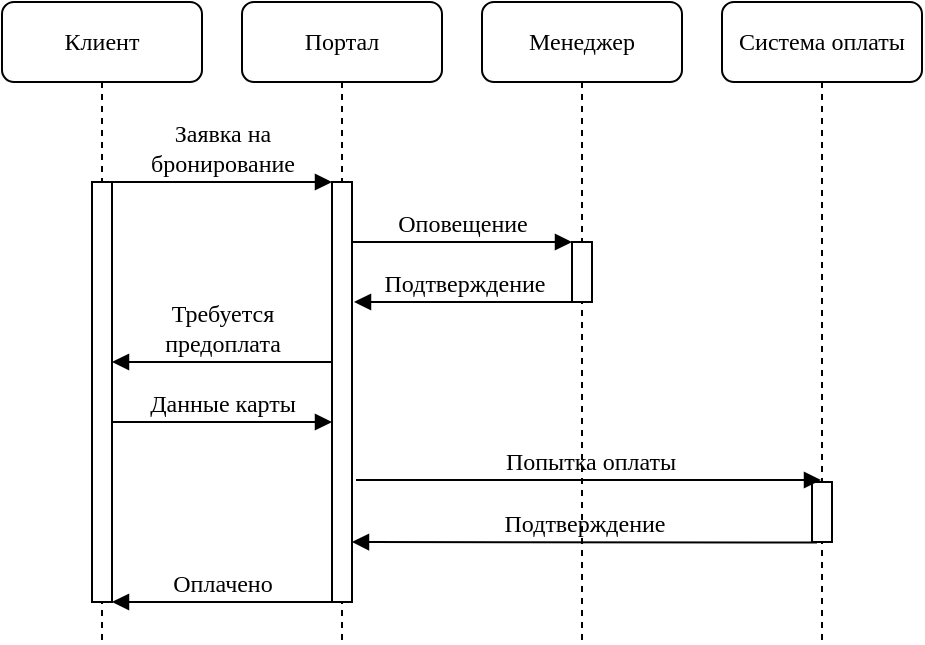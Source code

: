<mxfile version="13.1.2" type="device"><diagram name="Page-1" id="13e1069c-82ec-6db2-03f1-153e76fe0fe0"><mxGraphModel dx="988" dy="504" grid="1" gridSize="10" guides="1" tooltips="1" connect="1" arrows="1" fold="1" page="1" pageScale="1" pageWidth="1100" pageHeight="850" background="#ffffff" math="0" shadow="0"><root><mxCell id="0"/><mxCell id="1" parent="0"/><mxCell id="7baba1c4bc27f4b0-2" value="Портал" style="shape=umlLifeline;perimeter=lifelinePerimeter;whiteSpace=wrap;html=1;container=1;collapsible=0;recursiveResize=0;outlineConnect=0;rounded=1;shadow=0;comic=0;labelBackgroundColor=none;strokeWidth=1;fontFamily=Verdana;fontSize=12;align=center;" parent="1" vertex="1"><mxGeometry x="200" y="80" width="100" height="320" as="geometry"/></mxCell><mxCell id="7baba1c4bc27f4b0-10" value="" style="html=1;points=[];perimeter=orthogonalPerimeter;rounded=0;shadow=0;comic=0;labelBackgroundColor=none;strokeWidth=1;fontFamily=Verdana;fontSize=12;align=center;" parent="7baba1c4bc27f4b0-2" vertex="1"><mxGeometry x="45" y="90" width="10" height="210" as="geometry"/></mxCell><mxCell id="7baba1c4bc27f4b0-3" value="Менеджер" style="shape=umlLifeline;perimeter=lifelinePerimeter;whiteSpace=wrap;html=1;container=1;collapsible=0;recursiveResize=0;outlineConnect=0;rounded=1;shadow=0;comic=0;labelBackgroundColor=none;strokeWidth=1;fontFamily=Verdana;fontSize=12;align=center;" parent="1" vertex="1"><mxGeometry x="320" y="80" width="100" height="320" as="geometry"/></mxCell><mxCell id="7baba1c4bc27f4b0-13" value="" style="html=1;points=[];perimeter=orthogonalPerimeter;rounded=0;shadow=0;comic=0;labelBackgroundColor=none;strokeWidth=1;fontFamily=Verdana;fontSize=12;align=center;" parent="7baba1c4bc27f4b0-3" vertex="1"><mxGeometry x="45" y="120" width="10" height="30" as="geometry"/></mxCell><mxCell id="7baba1c4bc27f4b0-8" value="Клиент" style="shape=umlLifeline;perimeter=lifelinePerimeter;whiteSpace=wrap;html=1;container=1;collapsible=0;recursiveResize=0;outlineConnect=0;rounded=1;shadow=0;comic=0;labelBackgroundColor=none;strokeWidth=1;fontFamily=Verdana;fontSize=12;align=center;" parent="1" vertex="1"><mxGeometry x="80" y="80" width="100" height="320" as="geometry"/></mxCell><mxCell id="7baba1c4bc27f4b0-9" value="" style="html=1;points=[];perimeter=orthogonalPerimeter;rounded=0;shadow=0;comic=0;labelBackgroundColor=none;strokeWidth=1;fontFamily=Verdana;fontSize=12;align=center;" parent="7baba1c4bc27f4b0-8" vertex="1"><mxGeometry x="45" y="90" width="10" height="210" as="geometry"/></mxCell><mxCell id="7baba1c4bc27f4b0-11" value="Заявка на &lt;br&gt;бронирование" style="html=1;verticalAlign=bottom;endArrow=block;entryX=0;entryY=0;labelBackgroundColor=none;fontFamily=Verdana;fontSize=12;edgeStyle=elbowEdgeStyle;elbow=vertical;" parent="1" source="7baba1c4bc27f4b0-9" target="7baba1c4bc27f4b0-10" edge="1"><mxGeometry relative="1" as="geometry"><mxPoint x="220" y="190" as="sourcePoint"/></mxGeometry></mxCell><mxCell id="7baba1c4bc27f4b0-14" value="Оповещение" style="html=1;verticalAlign=bottom;endArrow=block;entryX=0;entryY=0;labelBackgroundColor=none;fontFamily=Verdana;fontSize=12;edgeStyle=elbowEdgeStyle;elbow=vertical;" parent="1" source="7baba1c4bc27f4b0-10" target="7baba1c4bc27f4b0-13" edge="1"><mxGeometry relative="1" as="geometry"><mxPoint x="370" y="200" as="sourcePoint"/></mxGeometry></mxCell><mxCell id="mG0TvonNtNRUB6QoJ-bT-1" value="Система оплаты" style="shape=umlLifeline;perimeter=lifelinePerimeter;whiteSpace=wrap;html=1;container=1;collapsible=0;recursiveResize=0;outlineConnect=0;rounded=1;shadow=0;comic=0;labelBackgroundColor=none;strokeWidth=1;fontFamily=Verdana;fontSize=12;align=center;" vertex="1" parent="1"><mxGeometry x="440" y="80" width="100" height="320" as="geometry"/></mxCell><mxCell id="mG0TvonNtNRUB6QoJ-bT-2" value="" style="html=1;points=[];perimeter=orthogonalPerimeter;rounded=0;shadow=0;comic=0;labelBackgroundColor=none;strokeWidth=1;fontFamily=Verdana;fontSize=12;align=center;" vertex="1" parent="mG0TvonNtNRUB6QoJ-bT-1"><mxGeometry x="45" y="240" width="10" height="30" as="geometry"/></mxCell><mxCell id="mG0TvonNtNRUB6QoJ-bT-3" value="Подтверждение" style="html=1;verticalAlign=bottom;endArrow=block;entryX=0;entryY=0;labelBackgroundColor=none;fontFamily=Verdana;fontSize=12;edgeStyle=elbowEdgeStyle;elbow=vertical;" edge="1" parent="1"><mxGeometry relative="1" as="geometry"><mxPoint x="366" y="230" as="sourcePoint"/><mxPoint x="256" y="230.167" as="targetPoint"/></mxGeometry></mxCell><mxCell id="mG0TvonNtNRUB6QoJ-bT-9" value="Требуется&lt;br&gt;предоплата" style="html=1;verticalAlign=bottom;endArrow=block;labelBackgroundColor=none;fontFamily=Verdana;fontSize=12;edgeStyle=elbowEdgeStyle;elbow=vertical;" edge="1" parent="1"><mxGeometry relative="1" as="geometry"><mxPoint x="245" y="260" as="sourcePoint"/><mxPoint x="135" y="260" as="targetPoint"/></mxGeometry></mxCell><mxCell id="mG0TvonNtNRUB6QoJ-bT-10" value="Данные карты" style="html=1;verticalAlign=bottom;endArrow=block;entryX=0;entryY=0;labelBackgroundColor=none;fontFamily=Verdana;fontSize=12;edgeStyle=elbowEdgeStyle;elbow=vertical;" edge="1" parent="1"><mxGeometry relative="1" as="geometry"><mxPoint x="135" y="290" as="sourcePoint"/><mxPoint x="245" y="290.0" as="targetPoint"/></mxGeometry></mxCell><mxCell id="mG0TvonNtNRUB6QoJ-bT-11" value="Попытка оплаты" style="html=1;verticalAlign=bottom;endArrow=block;labelBackgroundColor=none;fontFamily=Verdana;fontSize=12;edgeStyle=elbowEdgeStyle;elbow=vertical;" edge="1" parent="1" target="mG0TvonNtNRUB6QoJ-bT-1"><mxGeometry relative="1" as="geometry"><mxPoint x="257" y="319" as="sourcePoint"/><mxPoint x="367" y="319.0" as="targetPoint"/></mxGeometry></mxCell><mxCell id="mG0TvonNtNRUB6QoJ-bT-12" value="Подтверждение" style="html=1;verticalAlign=bottom;endArrow=block;labelBackgroundColor=none;fontFamily=Verdana;fontSize=12;edgeStyle=elbowEdgeStyle;elbow=vertical;" edge="1" parent="1"><mxGeometry relative="1" as="geometry"><mxPoint x="487.5" y="350.283" as="sourcePoint"/><mxPoint x="255" y="350.14" as="targetPoint"/></mxGeometry></mxCell><mxCell id="mG0TvonNtNRUB6QoJ-bT-13" value="Оплачено" style="html=1;verticalAlign=bottom;endArrow=block;labelBackgroundColor=none;fontFamily=Verdana;fontSize=12;edgeStyle=elbowEdgeStyle;elbow=vertical;" edge="1" parent="1"><mxGeometry relative="1" as="geometry"><mxPoint x="245" y="380" as="sourcePoint"/><mxPoint x="135" y="380" as="targetPoint"/></mxGeometry></mxCell></root></mxGraphModel></diagram></mxfile>